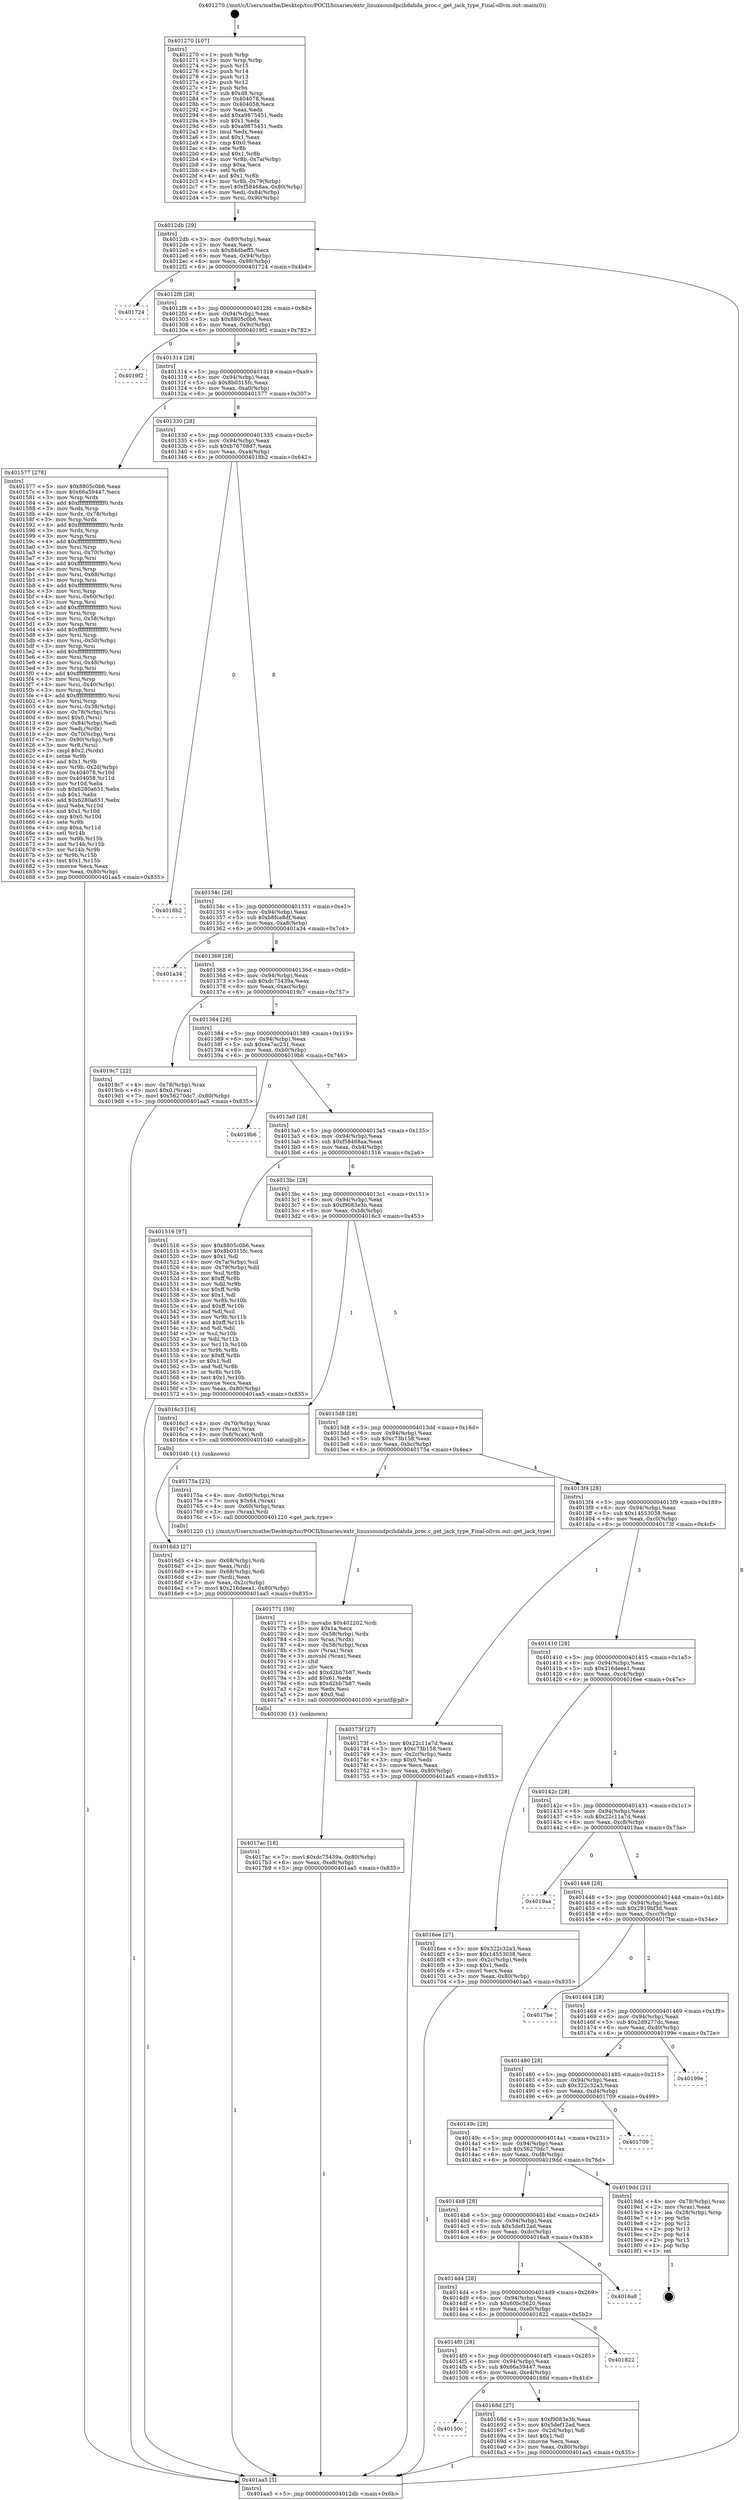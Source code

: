digraph "0x401270" {
  label = "0x401270 (/mnt/c/Users/mathe/Desktop/tcc/POCII/binaries/extr_linuxsoundpcihdahda_proc.c_get_jack_type_Final-ollvm.out::main(0))"
  labelloc = "t"
  node[shape=record]

  Entry [label="",width=0.3,height=0.3,shape=circle,fillcolor=black,style=filled]
  "0x4012db" [label="{
     0x4012db [29]\l
     | [instrs]\l
     &nbsp;&nbsp;0x4012db \<+3\>: mov -0x80(%rbp),%eax\l
     &nbsp;&nbsp;0x4012de \<+2\>: mov %eax,%ecx\l
     &nbsp;&nbsp;0x4012e0 \<+6\>: sub $0x84dbeff5,%ecx\l
     &nbsp;&nbsp;0x4012e6 \<+6\>: mov %eax,-0x94(%rbp)\l
     &nbsp;&nbsp;0x4012ec \<+6\>: mov %ecx,-0x98(%rbp)\l
     &nbsp;&nbsp;0x4012f2 \<+6\>: je 0000000000401724 \<main+0x4b4\>\l
  }"]
  "0x401724" [label="{
     0x401724\l
  }", style=dashed]
  "0x4012f8" [label="{
     0x4012f8 [28]\l
     | [instrs]\l
     &nbsp;&nbsp;0x4012f8 \<+5\>: jmp 00000000004012fd \<main+0x8d\>\l
     &nbsp;&nbsp;0x4012fd \<+6\>: mov -0x94(%rbp),%eax\l
     &nbsp;&nbsp;0x401303 \<+5\>: sub $0x8805c0b6,%eax\l
     &nbsp;&nbsp;0x401308 \<+6\>: mov %eax,-0x9c(%rbp)\l
     &nbsp;&nbsp;0x40130e \<+6\>: je 00000000004019f2 \<main+0x782\>\l
  }"]
  Exit [label="",width=0.3,height=0.3,shape=circle,fillcolor=black,style=filled,peripheries=2]
  "0x4019f2" [label="{
     0x4019f2\l
  }", style=dashed]
  "0x401314" [label="{
     0x401314 [28]\l
     | [instrs]\l
     &nbsp;&nbsp;0x401314 \<+5\>: jmp 0000000000401319 \<main+0xa9\>\l
     &nbsp;&nbsp;0x401319 \<+6\>: mov -0x94(%rbp),%eax\l
     &nbsp;&nbsp;0x40131f \<+5\>: sub $0x8b0315fc,%eax\l
     &nbsp;&nbsp;0x401324 \<+6\>: mov %eax,-0xa0(%rbp)\l
     &nbsp;&nbsp;0x40132a \<+6\>: je 0000000000401577 \<main+0x307\>\l
  }"]
  "0x4017ac" [label="{
     0x4017ac [18]\l
     | [instrs]\l
     &nbsp;&nbsp;0x4017ac \<+7\>: movl $0xdc75439a,-0x80(%rbp)\l
     &nbsp;&nbsp;0x4017b3 \<+6\>: mov %eax,-0xe8(%rbp)\l
     &nbsp;&nbsp;0x4017b9 \<+5\>: jmp 0000000000401aa5 \<main+0x835\>\l
  }"]
  "0x401577" [label="{
     0x401577 [278]\l
     | [instrs]\l
     &nbsp;&nbsp;0x401577 \<+5\>: mov $0x8805c0b6,%eax\l
     &nbsp;&nbsp;0x40157c \<+5\>: mov $0x66a59447,%ecx\l
     &nbsp;&nbsp;0x401581 \<+3\>: mov %rsp,%rdx\l
     &nbsp;&nbsp;0x401584 \<+4\>: add $0xfffffffffffffff0,%rdx\l
     &nbsp;&nbsp;0x401588 \<+3\>: mov %rdx,%rsp\l
     &nbsp;&nbsp;0x40158b \<+4\>: mov %rdx,-0x78(%rbp)\l
     &nbsp;&nbsp;0x40158f \<+3\>: mov %rsp,%rdx\l
     &nbsp;&nbsp;0x401592 \<+4\>: add $0xfffffffffffffff0,%rdx\l
     &nbsp;&nbsp;0x401596 \<+3\>: mov %rdx,%rsp\l
     &nbsp;&nbsp;0x401599 \<+3\>: mov %rsp,%rsi\l
     &nbsp;&nbsp;0x40159c \<+4\>: add $0xfffffffffffffff0,%rsi\l
     &nbsp;&nbsp;0x4015a0 \<+3\>: mov %rsi,%rsp\l
     &nbsp;&nbsp;0x4015a3 \<+4\>: mov %rsi,-0x70(%rbp)\l
     &nbsp;&nbsp;0x4015a7 \<+3\>: mov %rsp,%rsi\l
     &nbsp;&nbsp;0x4015aa \<+4\>: add $0xfffffffffffffff0,%rsi\l
     &nbsp;&nbsp;0x4015ae \<+3\>: mov %rsi,%rsp\l
     &nbsp;&nbsp;0x4015b1 \<+4\>: mov %rsi,-0x68(%rbp)\l
     &nbsp;&nbsp;0x4015b5 \<+3\>: mov %rsp,%rsi\l
     &nbsp;&nbsp;0x4015b8 \<+4\>: add $0xfffffffffffffff0,%rsi\l
     &nbsp;&nbsp;0x4015bc \<+3\>: mov %rsi,%rsp\l
     &nbsp;&nbsp;0x4015bf \<+4\>: mov %rsi,-0x60(%rbp)\l
     &nbsp;&nbsp;0x4015c3 \<+3\>: mov %rsp,%rsi\l
     &nbsp;&nbsp;0x4015c6 \<+4\>: add $0xfffffffffffffff0,%rsi\l
     &nbsp;&nbsp;0x4015ca \<+3\>: mov %rsi,%rsp\l
     &nbsp;&nbsp;0x4015cd \<+4\>: mov %rsi,-0x58(%rbp)\l
     &nbsp;&nbsp;0x4015d1 \<+3\>: mov %rsp,%rsi\l
     &nbsp;&nbsp;0x4015d4 \<+4\>: add $0xfffffffffffffff0,%rsi\l
     &nbsp;&nbsp;0x4015d8 \<+3\>: mov %rsi,%rsp\l
     &nbsp;&nbsp;0x4015db \<+4\>: mov %rsi,-0x50(%rbp)\l
     &nbsp;&nbsp;0x4015df \<+3\>: mov %rsp,%rsi\l
     &nbsp;&nbsp;0x4015e2 \<+4\>: add $0xfffffffffffffff0,%rsi\l
     &nbsp;&nbsp;0x4015e6 \<+3\>: mov %rsi,%rsp\l
     &nbsp;&nbsp;0x4015e9 \<+4\>: mov %rsi,-0x48(%rbp)\l
     &nbsp;&nbsp;0x4015ed \<+3\>: mov %rsp,%rsi\l
     &nbsp;&nbsp;0x4015f0 \<+4\>: add $0xfffffffffffffff0,%rsi\l
     &nbsp;&nbsp;0x4015f4 \<+3\>: mov %rsi,%rsp\l
     &nbsp;&nbsp;0x4015f7 \<+4\>: mov %rsi,-0x40(%rbp)\l
     &nbsp;&nbsp;0x4015fb \<+3\>: mov %rsp,%rsi\l
     &nbsp;&nbsp;0x4015fe \<+4\>: add $0xfffffffffffffff0,%rsi\l
     &nbsp;&nbsp;0x401602 \<+3\>: mov %rsi,%rsp\l
     &nbsp;&nbsp;0x401605 \<+4\>: mov %rsi,-0x38(%rbp)\l
     &nbsp;&nbsp;0x401609 \<+4\>: mov -0x78(%rbp),%rsi\l
     &nbsp;&nbsp;0x40160d \<+6\>: movl $0x0,(%rsi)\l
     &nbsp;&nbsp;0x401613 \<+6\>: mov -0x84(%rbp),%edi\l
     &nbsp;&nbsp;0x401619 \<+2\>: mov %edi,(%rdx)\l
     &nbsp;&nbsp;0x40161b \<+4\>: mov -0x70(%rbp),%rsi\l
     &nbsp;&nbsp;0x40161f \<+7\>: mov -0x90(%rbp),%r8\l
     &nbsp;&nbsp;0x401626 \<+3\>: mov %r8,(%rsi)\l
     &nbsp;&nbsp;0x401629 \<+3\>: cmpl $0x2,(%rdx)\l
     &nbsp;&nbsp;0x40162c \<+4\>: setne %r9b\l
     &nbsp;&nbsp;0x401630 \<+4\>: and $0x1,%r9b\l
     &nbsp;&nbsp;0x401634 \<+4\>: mov %r9b,-0x2d(%rbp)\l
     &nbsp;&nbsp;0x401638 \<+8\>: mov 0x404078,%r10d\l
     &nbsp;&nbsp;0x401640 \<+8\>: mov 0x404058,%r11d\l
     &nbsp;&nbsp;0x401648 \<+3\>: mov %r10d,%ebx\l
     &nbsp;&nbsp;0x40164b \<+6\>: sub $0x6280a651,%ebx\l
     &nbsp;&nbsp;0x401651 \<+3\>: sub $0x1,%ebx\l
     &nbsp;&nbsp;0x401654 \<+6\>: add $0x6280a651,%ebx\l
     &nbsp;&nbsp;0x40165a \<+4\>: imul %ebx,%r10d\l
     &nbsp;&nbsp;0x40165e \<+4\>: and $0x1,%r10d\l
     &nbsp;&nbsp;0x401662 \<+4\>: cmp $0x0,%r10d\l
     &nbsp;&nbsp;0x401666 \<+4\>: sete %r9b\l
     &nbsp;&nbsp;0x40166a \<+4\>: cmp $0xa,%r11d\l
     &nbsp;&nbsp;0x40166e \<+4\>: setl %r14b\l
     &nbsp;&nbsp;0x401672 \<+3\>: mov %r9b,%r15b\l
     &nbsp;&nbsp;0x401675 \<+3\>: and %r14b,%r15b\l
     &nbsp;&nbsp;0x401678 \<+3\>: xor %r14b,%r9b\l
     &nbsp;&nbsp;0x40167b \<+3\>: or %r9b,%r15b\l
     &nbsp;&nbsp;0x40167e \<+4\>: test $0x1,%r15b\l
     &nbsp;&nbsp;0x401682 \<+3\>: cmovne %ecx,%eax\l
     &nbsp;&nbsp;0x401685 \<+3\>: mov %eax,-0x80(%rbp)\l
     &nbsp;&nbsp;0x401688 \<+5\>: jmp 0000000000401aa5 \<main+0x835\>\l
  }"]
  "0x401330" [label="{
     0x401330 [28]\l
     | [instrs]\l
     &nbsp;&nbsp;0x401330 \<+5\>: jmp 0000000000401335 \<main+0xc5\>\l
     &nbsp;&nbsp;0x401335 \<+6\>: mov -0x94(%rbp),%eax\l
     &nbsp;&nbsp;0x40133b \<+5\>: sub $0xb76708d7,%eax\l
     &nbsp;&nbsp;0x401340 \<+6\>: mov %eax,-0xa4(%rbp)\l
     &nbsp;&nbsp;0x401346 \<+6\>: je 00000000004018b2 \<main+0x642\>\l
  }"]
  "0x401771" [label="{
     0x401771 [59]\l
     | [instrs]\l
     &nbsp;&nbsp;0x401771 \<+10\>: movabs $0x402202,%rdi\l
     &nbsp;&nbsp;0x40177b \<+5\>: mov $0x1a,%ecx\l
     &nbsp;&nbsp;0x401780 \<+4\>: mov -0x58(%rbp),%rdx\l
     &nbsp;&nbsp;0x401784 \<+3\>: mov %rax,(%rdx)\l
     &nbsp;&nbsp;0x401787 \<+4\>: mov -0x58(%rbp),%rax\l
     &nbsp;&nbsp;0x40178b \<+3\>: mov (%rax),%rax\l
     &nbsp;&nbsp;0x40178e \<+3\>: movsbl (%rax),%eax\l
     &nbsp;&nbsp;0x401791 \<+1\>: cltd\l
     &nbsp;&nbsp;0x401792 \<+2\>: idiv %ecx\l
     &nbsp;&nbsp;0x401794 \<+6\>: add $0xd2bb7b87,%edx\l
     &nbsp;&nbsp;0x40179a \<+3\>: add $0x61,%edx\l
     &nbsp;&nbsp;0x40179d \<+6\>: sub $0xd2bb7b87,%edx\l
     &nbsp;&nbsp;0x4017a3 \<+2\>: mov %edx,%esi\l
     &nbsp;&nbsp;0x4017a5 \<+2\>: mov $0x0,%al\l
     &nbsp;&nbsp;0x4017a7 \<+5\>: call 0000000000401030 \<printf@plt\>\l
     | [calls]\l
     &nbsp;&nbsp;0x401030 \{1\} (unknown)\l
  }"]
  "0x4018b2" [label="{
     0x4018b2\l
  }", style=dashed]
  "0x40134c" [label="{
     0x40134c [28]\l
     | [instrs]\l
     &nbsp;&nbsp;0x40134c \<+5\>: jmp 0000000000401351 \<main+0xe1\>\l
     &nbsp;&nbsp;0x401351 \<+6\>: mov -0x94(%rbp),%eax\l
     &nbsp;&nbsp;0x401357 \<+5\>: sub $0xb8fca8df,%eax\l
     &nbsp;&nbsp;0x40135c \<+6\>: mov %eax,-0xa8(%rbp)\l
     &nbsp;&nbsp;0x401362 \<+6\>: je 0000000000401a34 \<main+0x7c4\>\l
  }"]
  "0x4016d3" [label="{
     0x4016d3 [27]\l
     | [instrs]\l
     &nbsp;&nbsp;0x4016d3 \<+4\>: mov -0x68(%rbp),%rdi\l
     &nbsp;&nbsp;0x4016d7 \<+2\>: mov %eax,(%rdi)\l
     &nbsp;&nbsp;0x4016d9 \<+4\>: mov -0x68(%rbp),%rdi\l
     &nbsp;&nbsp;0x4016dd \<+2\>: mov (%rdi),%eax\l
     &nbsp;&nbsp;0x4016df \<+3\>: mov %eax,-0x2c(%rbp)\l
     &nbsp;&nbsp;0x4016e2 \<+7\>: movl $0x216deea1,-0x80(%rbp)\l
     &nbsp;&nbsp;0x4016e9 \<+5\>: jmp 0000000000401aa5 \<main+0x835\>\l
  }"]
  "0x401a34" [label="{
     0x401a34\l
  }", style=dashed]
  "0x401368" [label="{
     0x401368 [28]\l
     | [instrs]\l
     &nbsp;&nbsp;0x401368 \<+5\>: jmp 000000000040136d \<main+0xfd\>\l
     &nbsp;&nbsp;0x40136d \<+6\>: mov -0x94(%rbp),%eax\l
     &nbsp;&nbsp;0x401373 \<+5\>: sub $0xdc75439a,%eax\l
     &nbsp;&nbsp;0x401378 \<+6\>: mov %eax,-0xac(%rbp)\l
     &nbsp;&nbsp;0x40137e \<+6\>: je 00000000004019c7 \<main+0x757\>\l
  }"]
  "0x40150c" [label="{
     0x40150c\l
  }", style=dashed]
  "0x4019c7" [label="{
     0x4019c7 [22]\l
     | [instrs]\l
     &nbsp;&nbsp;0x4019c7 \<+4\>: mov -0x78(%rbp),%rax\l
     &nbsp;&nbsp;0x4019cb \<+6\>: movl $0x0,(%rax)\l
     &nbsp;&nbsp;0x4019d1 \<+7\>: movl $0x56270dc7,-0x80(%rbp)\l
     &nbsp;&nbsp;0x4019d8 \<+5\>: jmp 0000000000401aa5 \<main+0x835\>\l
  }"]
  "0x401384" [label="{
     0x401384 [28]\l
     | [instrs]\l
     &nbsp;&nbsp;0x401384 \<+5\>: jmp 0000000000401389 \<main+0x119\>\l
     &nbsp;&nbsp;0x401389 \<+6\>: mov -0x94(%rbp),%eax\l
     &nbsp;&nbsp;0x40138f \<+5\>: sub $0xea7ac231,%eax\l
     &nbsp;&nbsp;0x401394 \<+6\>: mov %eax,-0xb0(%rbp)\l
     &nbsp;&nbsp;0x40139a \<+6\>: je 00000000004019b6 \<main+0x746\>\l
  }"]
  "0x40168d" [label="{
     0x40168d [27]\l
     | [instrs]\l
     &nbsp;&nbsp;0x40168d \<+5\>: mov $0xf9083e3b,%eax\l
     &nbsp;&nbsp;0x401692 \<+5\>: mov $0x5def12ad,%ecx\l
     &nbsp;&nbsp;0x401697 \<+3\>: mov -0x2d(%rbp),%dl\l
     &nbsp;&nbsp;0x40169a \<+3\>: test $0x1,%dl\l
     &nbsp;&nbsp;0x40169d \<+3\>: cmovne %ecx,%eax\l
     &nbsp;&nbsp;0x4016a0 \<+3\>: mov %eax,-0x80(%rbp)\l
     &nbsp;&nbsp;0x4016a3 \<+5\>: jmp 0000000000401aa5 \<main+0x835\>\l
  }"]
  "0x4019b6" [label="{
     0x4019b6\l
  }", style=dashed]
  "0x4013a0" [label="{
     0x4013a0 [28]\l
     | [instrs]\l
     &nbsp;&nbsp;0x4013a0 \<+5\>: jmp 00000000004013a5 \<main+0x135\>\l
     &nbsp;&nbsp;0x4013a5 \<+6\>: mov -0x94(%rbp),%eax\l
     &nbsp;&nbsp;0x4013ab \<+5\>: sub $0xf58468aa,%eax\l
     &nbsp;&nbsp;0x4013b0 \<+6\>: mov %eax,-0xb4(%rbp)\l
     &nbsp;&nbsp;0x4013b6 \<+6\>: je 0000000000401516 \<main+0x2a6\>\l
  }"]
  "0x4014f0" [label="{
     0x4014f0 [28]\l
     | [instrs]\l
     &nbsp;&nbsp;0x4014f0 \<+5\>: jmp 00000000004014f5 \<main+0x285\>\l
     &nbsp;&nbsp;0x4014f5 \<+6\>: mov -0x94(%rbp),%eax\l
     &nbsp;&nbsp;0x4014fb \<+5\>: sub $0x66a59447,%eax\l
     &nbsp;&nbsp;0x401500 \<+6\>: mov %eax,-0xe4(%rbp)\l
     &nbsp;&nbsp;0x401506 \<+6\>: je 000000000040168d \<main+0x41d\>\l
  }"]
  "0x401516" [label="{
     0x401516 [97]\l
     | [instrs]\l
     &nbsp;&nbsp;0x401516 \<+5\>: mov $0x8805c0b6,%eax\l
     &nbsp;&nbsp;0x40151b \<+5\>: mov $0x8b0315fc,%ecx\l
     &nbsp;&nbsp;0x401520 \<+2\>: mov $0x1,%dl\l
     &nbsp;&nbsp;0x401522 \<+4\>: mov -0x7a(%rbp),%sil\l
     &nbsp;&nbsp;0x401526 \<+4\>: mov -0x79(%rbp),%dil\l
     &nbsp;&nbsp;0x40152a \<+3\>: mov %sil,%r8b\l
     &nbsp;&nbsp;0x40152d \<+4\>: xor $0xff,%r8b\l
     &nbsp;&nbsp;0x401531 \<+3\>: mov %dil,%r9b\l
     &nbsp;&nbsp;0x401534 \<+4\>: xor $0xff,%r9b\l
     &nbsp;&nbsp;0x401538 \<+3\>: xor $0x1,%dl\l
     &nbsp;&nbsp;0x40153b \<+3\>: mov %r8b,%r10b\l
     &nbsp;&nbsp;0x40153e \<+4\>: and $0xff,%r10b\l
     &nbsp;&nbsp;0x401542 \<+3\>: and %dl,%sil\l
     &nbsp;&nbsp;0x401545 \<+3\>: mov %r9b,%r11b\l
     &nbsp;&nbsp;0x401548 \<+4\>: and $0xff,%r11b\l
     &nbsp;&nbsp;0x40154c \<+3\>: and %dl,%dil\l
     &nbsp;&nbsp;0x40154f \<+3\>: or %sil,%r10b\l
     &nbsp;&nbsp;0x401552 \<+3\>: or %dil,%r11b\l
     &nbsp;&nbsp;0x401555 \<+3\>: xor %r11b,%r10b\l
     &nbsp;&nbsp;0x401558 \<+3\>: or %r9b,%r8b\l
     &nbsp;&nbsp;0x40155b \<+4\>: xor $0xff,%r8b\l
     &nbsp;&nbsp;0x40155f \<+3\>: or $0x1,%dl\l
     &nbsp;&nbsp;0x401562 \<+3\>: and %dl,%r8b\l
     &nbsp;&nbsp;0x401565 \<+3\>: or %r8b,%r10b\l
     &nbsp;&nbsp;0x401568 \<+4\>: test $0x1,%r10b\l
     &nbsp;&nbsp;0x40156c \<+3\>: cmovne %ecx,%eax\l
     &nbsp;&nbsp;0x40156f \<+3\>: mov %eax,-0x80(%rbp)\l
     &nbsp;&nbsp;0x401572 \<+5\>: jmp 0000000000401aa5 \<main+0x835\>\l
  }"]
  "0x4013bc" [label="{
     0x4013bc [28]\l
     | [instrs]\l
     &nbsp;&nbsp;0x4013bc \<+5\>: jmp 00000000004013c1 \<main+0x151\>\l
     &nbsp;&nbsp;0x4013c1 \<+6\>: mov -0x94(%rbp),%eax\l
     &nbsp;&nbsp;0x4013c7 \<+5\>: sub $0xf9083e3b,%eax\l
     &nbsp;&nbsp;0x4013cc \<+6\>: mov %eax,-0xb8(%rbp)\l
     &nbsp;&nbsp;0x4013d2 \<+6\>: je 00000000004016c3 \<main+0x453\>\l
  }"]
  "0x401aa5" [label="{
     0x401aa5 [5]\l
     | [instrs]\l
     &nbsp;&nbsp;0x401aa5 \<+5\>: jmp 00000000004012db \<main+0x6b\>\l
  }"]
  "0x401270" [label="{
     0x401270 [107]\l
     | [instrs]\l
     &nbsp;&nbsp;0x401270 \<+1\>: push %rbp\l
     &nbsp;&nbsp;0x401271 \<+3\>: mov %rsp,%rbp\l
     &nbsp;&nbsp;0x401274 \<+2\>: push %r15\l
     &nbsp;&nbsp;0x401276 \<+2\>: push %r14\l
     &nbsp;&nbsp;0x401278 \<+2\>: push %r13\l
     &nbsp;&nbsp;0x40127a \<+2\>: push %r12\l
     &nbsp;&nbsp;0x40127c \<+1\>: push %rbx\l
     &nbsp;&nbsp;0x40127d \<+7\>: sub $0xd8,%rsp\l
     &nbsp;&nbsp;0x401284 \<+7\>: mov 0x404078,%eax\l
     &nbsp;&nbsp;0x40128b \<+7\>: mov 0x404058,%ecx\l
     &nbsp;&nbsp;0x401292 \<+2\>: mov %eax,%edx\l
     &nbsp;&nbsp;0x401294 \<+6\>: add $0xa9875451,%edx\l
     &nbsp;&nbsp;0x40129a \<+3\>: sub $0x1,%edx\l
     &nbsp;&nbsp;0x40129d \<+6\>: sub $0xa9875451,%edx\l
     &nbsp;&nbsp;0x4012a3 \<+3\>: imul %edx,%eax\l
     &nbsp;&nbsp;0x4012a6 \<+3\>: and $0x1,%eax\l
     &nbsp;&nbsp;0x4012a9 \<+3\>: cmp $0x0,%eax\l
     &nbsp;&nbsp;0x4012ac \<+4\>: sete %r8b\l
     &nbsp;&nbsp;0x4012b0 \<+4\>: and $0x1,%r8b\l
     &nbsp;&nbsp;0x4012b4 \<+4\>: mov %r8b,-0x7a(%rbp)\l
     &nbsp;&nbsp;0x4012b8 \<+3\>: cmp $0xa,%ecx\l
     &nbsp;&nbsp;0x4012bb \<+4\>: setl %r8b\l
     &nbsp;&nbsp;0x4012bf \<+4\>: and $0x1,%r8b\l
     &nbsp;&nbsp;0x4012c3 \<+4\>: mov %r8b,-0x79(%rbp)\l
     &nbsp;&nbsp;0x4012c7 \<+7\>: movl $0xf58468aa,-0x80(%rbp)\l
     &nbsp;&nbsp;0x4012ce \<+6\>: mov %edi,-0x84(%rbp)\l
     &nbsp;&nbsp;0x4012d4 \<+7\>: mov %rsi,-0x90(%rbp)\l
  }"]
  "0x401822" [label="{
     0x401822\l
  }", style=dashed]
  "0x4014d4" [label="{
     0x4014d4 [28]\l
     | [instrs]\l
     &nbsp;&nbsp;0x4014d4 \<+5\>: jmp 00000000004014d9 \<main+0x269\>\l
     &nbsp;&nbsp;0x4014d9 \<+6\>: mov -0x94(%rbp),%eax\l
     &nbsp;&nbsp;0x4014df \<+5\>: sub $0x60bc5620,%eax\l
     &nbsp;&nbsp;0x4014e4 \<+6\>: mov %eax,-0xe0(%rbp)\l
     &nbsp;&nbsp;0x4014ea \<+6\>: je 0000000000401822 \<main+0x5b2\>\l
  }"]
  "0x4016c3" [label="{
     0x4016c3 [16]\l
     | [instrs]\l
     &nbsp;&nbsp;0x4016c3 \<+4\>: mov -0x70(%rbp),%rax\l
     &nbsp;&nbsp;0x4016c7 \<+3\>: mov (%rax),%rax\l
     &nbsp;&nbsp;0x4016ca \<+4\>: mov 0x8(%rax),%rdi\l
     &nbsp;&nbsp;0x4016ce \<+5\>: call 0000000000401040 \<atoi@plt\>\l
     | [calls]\l
     &nbsp;&nbsp;0x401040 \{1\} (unknown)\l
  }"]
  "0x4013d8" [label="{
     0x4013d8 [28]\l
     | [instrs]\l
     &nbsp;&nbsp;0x4013d8 \<+5\>: jmp 00000000004013dd \<main+0x16d\>\l
     &nbsp;&nbsp;0x4013dd \<+6\>: mov -0x94(%rbp),%eax\l
     &nbsp;&nbsp;0x4013e3 \<+5\>: sub $0xc73b158,%eax\l
     &nbsp;&nbsp;0x4013e8 \<+6\>: mov %eax,-0xbc(%rbp)\l
     &nbsp;&nbsp;0x4013ee \<+6\>: je 000000000040175a \<main+0x4ea\>\l
  }"]
  "0x4016a8" [label="{
     0x4016a8\l
  }", style=dashed]
  "0x40175a" [label="{
     0x40175a [23]\l
     | [instrs]\l
     &nbsp;&nbsp;0x40175a \<+4\>: mov -0x60(%rbp),%rax\l
     &nbsp;&nbsp;0x40175e \<+7\>: movq $0x64,(%rax)\l
     &nbsp;&nbsp;0x401765 \<+4\>: mov -0x60(%rbp),%rax\l
     &nbsp;&nbsp;0x401769 \<+3\>: mov (%rax),%rdi\l
     &nbsp;&nbsp;0x40176c \<+5\>: call 0000000000401220 \<get_jack_type\>\l
     | [calls]\l
     &nbsp;&nbsp;0x401220 \{1\} (/mnt/c/Users/mathe/Desktop/tcc/POCII/binaries/extr_linuxsoundpcihdahda_proc.c_get_jack_type_Final-ollvm.out::get_jack_type)\l
  }"]
  "0x4013f4" [label="{
     0x4013f4 [28]\l
     | [instrs]\l
     &nbsp;&nbsp;0x4013f4 \<+5\>: jmp 00000000004013f9 \<main+0x189\>\l
     &nbsp;&nbsp;0x4013f9 \<+6\>: mov -0x94(%rbp),%eax\l
     &nbsp;&nbsp;0x4013ff \<+5\>: sub $0x14553038,%eax\l
     &nbsp;&nbsp;0x401404 \<+6\>: mov %eax,-0xc0(%rbp)\l
     &nbsp;&nbsp;0x40140a \<+6\>: je 000000000040173f \<main+0x4cf\>\l
  }"]
  "0x4014b8" [label="{
     0x4014b8 [28]\l
     | [instrs]\l
     &nbsp;&nbsp;0x4014b8 \<+5\>: jmp 00000000004014bd \<main+0x24d\>\l
     &nbsp;&nbsp;0x4014bd \<+6\>: mov -0x94(%rbp),%eax\l
     &nbsp;&nbsp;0x4014c3 \<+5\>: sub $0x5def12ad,%eax\l
     &nbsp;&nbsp;0x4014c8 \<+6\>: mov %eax,-0xdc(%rbp)\l
     &nbsp;&nbsp;0x4014ce \<+6\>: je 00000000004016a8 \<main+0x438\>\l
  }"]
  "0x40173f" [label="{
     0x40173f [27]\l
     | [instrs]\l
     &nbsp;&nbsp;0x40173f \<+5\>: mov $0x22c11a7d,%eax\l
     &nbsp;&nbsp;0x401744 \<+5\>: mov $0xc73b158,%ecx\l
     &nbsp;&nbsp;0x401749 \<+3\>: mov -0x2c(%rbp),%edx\l
     &nbsp;&nbsp;0x40174c \<+3\>: cmp $0x0,%edx\l
     &nbsp;&nbsp;0x40174f \<+3\>: cmove %ecx,%eax\l
     &nbsp;&nbsp;0x401752 \<+3\>: mov %eax,-0x80(%rbp)\l
     &nbsp;&nbsp;0x401755 \<+5\>: jmp 0000000000401aa5 \<main+0x835\>\l
  }"]
  "0x401410" [label="{
     0x401410 [28]\l
     | [instrs]\l
     &nbsp;&nbsp;0x401410 \<+5\>: jmp 0000000000401415 \<main+0x1a5\>\l
     &nbsp;&nbsp;0x401415 \<+6\>: mov -0x94(%rbp),%eax\l
     &nbsp;&nbsp;0x40141b \<+5\>: sub $0x216deea1,%eax\l
     &nbsp;&nbsp;0x401420 \<+6\>: mov %eax,-0xc4(%rbp)\l
     &nbsp;&nbsp;0x401426 \<+6\>: je 00000000004016ee \<main+0x47e\>\l
  }"]
  "0x4019dd" [label="{
     0x4019dd [21]\l
     | [instrs]\l
     &nbsp;&nbsp;0x4019dd \<+4\>: mov -0x78(%rbp),%rax\l
     &nbsp;&nbsp;0x4019e1 \<+2\>: mov (%rax),%eax\l
     &nbsp;&nbsp;0x4019e3 \<+4\>: lea -0x28(%rbp),%rsp\l
     &nbsp;&nbsp;0x4019e7 \<+1\>: pop %rbx\l
     &nbsp;&nbsp;0x4019e8 \<+2\>: pop %r12\l
     &nbsp;&nbsp;0x4019ea \<+2\>: pop %r13\l
     &nbsp;&nbsp;0x4019ec \<+2\>: pop %r14\l
     &nbsp;&nbsp;0x4019ee \<+2\>: pop %r15\l
     &nbsp;&nbsp;0x4019f0 \<+1\>: pop %rbp\l
     &nbsp;&nbsp;0x4019f1 \<+1\>: ret\l
  }"]
  "0x4016ee" [label="{
     0x4016ee [27]\l
     | [instrs]\l
     &nbsp;&nbsp;0x4016ee \<+5\>: mov $0x322c32a3,%eax\l
     &nbsp;&nbsp;0x4016f3 \<+5\>: mov $0x14553038,%ecx\l
     &nbsp;&nbsp;0x4016f8 \<+3\>: mov -0x2c(%rbp),%edx\l
     &nbsp;&nbsp;0x4016fb \<+3\>: cmp $0x1,%edx\l
     &nbsp;&nbsp;0x4016fe \<+3\>: cmovl %ecx,%eax\l
     &nbsp;&nbsp;0x401701 \<+3\>: mov %eax,-0x80(%rbp)\l
     &nbsp;&nbsp;0x401704 \<+5\>: jmp 0000000000401aa5 \<main+0x835\>\l
  }"]
  "0x40142c" [label="{
     0x40142c [28]\l
     | [instrs]\l
     &nbsp;&nbsp;0x40142c \<+5\>: jmp 0000000000401431 \<main+0x1c1\>\l
     &nbsp;&nbsp;0x401431 \<+6\>: mov -0x94(%rbp),%eax\l
     &nbsp;&nbsp;0x401437 \<+5\>: sub $0x22c11a7d,%eax\l
     &nbsp;&nbsp;0x40143c \<+6\>: mov %eax,-0xc8(%rbp)\l
     &nbsp;&nbsp;0x401442 \<+6\>: je 00000000004019aa \<main+0x73a\>\l
  }"]
  "0x40149c" [label="{
     0x40149c [28]\l
     | [instrs]\l
     &nbsp;&nbsp;0x40149c \<+5\>: jmp 00000000004014a1 \<main+0x231\>\l
     &nbsp;&nbsp;0x4014a1 \<+6\>: mov -0x94(%rbp),%eax\l
     &nbsp;&nbsp;0x4014a7 \<+5\>: sub $0x56270dc7,%eax\l
     &nbsp;&nbsp;0x4014ac \<+6\>: mov %eax,-0xd8(%rbp)\l
     &nbsp;&nbsp;0x4014b2 \<+6\>: je 00000000004019dd \<main+0x76d\>\l
  }"]
  "0x4019aa" [label="{
     0x4019aa\l
  }", style=dashed]
  "0x401448" [label="{
     0x401448 [28]\l
     | [instrs]\l
     &nbsp;&nbsp;0x401448 \<+5\>: jmp 000000000040144d \<main+0x1dd\>\l
     &nbsp;&nbsp;0x40144d \<+6\>: mov -0x94(%rbp),%eax\l
     &nbsp;&nbsp;0x401453 \<+5\>: sub $0x2919bf3d,%eax\l
     &nbsp;&nbsp;0x401458 \<+6\>: mov %eax,-0xcc(%rbp)\l
     &nbsp;&nbsp;0x40145e \<+6\>: je 00000000004017be \<main+0x54e\>\l
  }"]
  "0x401709" [label="{
     0x401709\l
  }", style=dashed]
  "0x4017be" [label="{
     0x4017be\l
  }", style=dashed]
  "0x401464" [label="{
     0x401464 [28]\l
     | [instrs]\l
     &nbsp;&nbsp;0x401464 \<+5\>: jmp 0000000000401469 \<main+0x1f9\>\l
     &nbsp;&nbsp;0x401469 \<+6\>: mov -0x94(%rbp),%eax\l
     &nbsp;&nbsp;0x40146f \<+5\>: sub $0x2d9277dc,%eax\l
     &nbsp;&nbsp;0x401474 \<+6\>: mov %eax,-0xd0(%rbp)\l
     &nbsp;&nbsp;0x40147a \<+6\>: je 000000000040199e \<main+0x72e\>\l
  }"]
  "0x401480" [label="{
     0x401480 [28]\l
     | [instrs]\l
     &nbsp;&nbsp;0x401480 \<+5\>: jmp 0000000000401485 \<main+0x215\>\l
     &nbsp;&nbsp;0x401485 \<+6\>: mov -0x94(%rbp),%eax\l
     &nbsp;&nbsp;0x40148b \<+5\>: sub $0x322c32a3,%eax\l
     &nbsp;&nbsp;0x401490 \<+6\>: mov %eax,-0xd4(%rbp)\l
     &nbsp;&nbsp;0x401496 \<+6\>: je 0000000000401709 \<main+0x499\>\l
  }"]
  "0x40199e" [label="{
     0x40199e\l
  }", style=dashed]
  Entry -> "0x401270" [label=" 1"]
  "0x4012db" -> "0x401724" [label=" 0"]
  "0x4012db" -> "0x4012f8" [label=" 9"]
  "0x4019dd" -> Exit [label=" 1"]
  "0x4012f8" -> "0x4019f2" [label=" 0"]
  "0x4012f8" -> "0x401314" [label=" 9"]
  "0x4019c7" -> "0x401aa5" [label=" 1"]
  "0x401314" -> "0x401577" [label=" 1"]
  "0x401314" -> "0x401330" [label=" 8"]
  "0x4017ac" -> "0x401aa5" [label=" 1"]
  "0x401330" -> "0x4018b2" [label=" 0"]
  "0x401330" -> "0x40134c" [label=" 8"]
  "0x401771" -> "0x4017ac" [label=" 1"]
  "0x40134c" -> "0x401a34" [label=" 0"]
  "0x40134c" -> "0x401368" [label=" 8"]
  "0x40175a" -> "0x401771" [label=" 1"]
  "0x401368" -> "0x4019c7" [label=" 1"]
  "0x401368" -> "0x401384" [label=" 7"]
  "0x40173f" -> "0x401aa5" [label=" 1"]
  "0x401384" -> "0x4019b6" [label=" 0"]
  "0x401384" -> "0x4013a0" [label=" 7"]
  "0x4016ee" -> "0x401aa5" [label=" 1"]
  "0x4013a0" -> "0x401516" [label=" 1"]
  "0x4013a0" -> "0x4013bc" [label=" 6"]
  "0x401516" -> "0x401aa5" [label=" 1"]
  "0x401270" -> "0x4012db" [label=" 1"]
  "0x401aa5" -> "0x4012db" [label=" 8"]
  "0x4016c3" -> "0x4016d3" [label=" 1"]
  "0x401577" -> "0x401aa5" [label=" 1"]
  "0x40168d" -> "0x401aa5" [label=" 1"]
  "0x4013bc" -> "0x4016c3" [label=" 1"]
  "0x4013bc" -> "0x4013d8" [label=" 5"]
  "0x4014f0" -> "0x40168d" [label=" 1"]
  "0x4013d8" -> "0x40175a" [label=" 1"]
  "0x4013d8" -> "0x4013f4" [label=" 4"]
  "0x4016d3" -> "0x401aa5" [label=" 1"]
  "0x4013f4" -> "0x40173f" [label=" 1"]
  "0x4013f4" -> "0x401410" [label=" 3"]
  "0x4014d4" -> "0x401822" [label=" 0"]
  "0x401410" -> "0x4016ee" [label=" 1"]
  "0x401410" -> "0x40142c" [label=" 2"]
  "0x4014f0" -> "0x40150c" [label=" 0"]
  "0x40142c" -> "0x4019aa" [label=" 0"]
  "0x40142c" -> "0x401448" [label=" 2"]
  "0x4014b8" -> "0x4016a8" [label=" 0"]
  "0x401448" -> "0x4017be" [label=" 0"]
  "0x401448" -> "0x401464" [label=" 2"]
  "0x4014d4" -> "0x4014f0" [label=" 1"]
  "0x401464" -> "0x40199e" [label=" 0"]
  "0x401464" -> "0x401480" [label=" 2"]
  "0x40149c" -> "0x4014b8" [label=" 1"]
  "0x401480" -> "0x401709" [label=" 0"]
  "0x401480" -> "0x40149c" [label=" 2"]
  "0x4014b8" -> "0x4014d4" [label=" 1"]
  "0x40149c" -> "0x4019dd" [label=" 1"]
}
